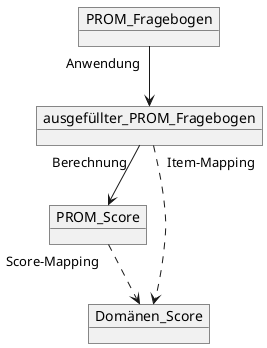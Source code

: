 @startuml
object PROM_Fragebogen
object ausgefüllter_PROM_Fragebogen
object PROM_Score 
object Domänen_Score

PROM_Fragebogen "Anwendung" --> ausgefüllter_PROM_Fragebogen 
ausgefüllter_PROM_Fragebogen "Berechnung" --> PROM_Score
ausgefüllter_PROM_Fragebogen "Item-Mapping" ...> Domänen_Score
PROM_Score "Score-Mapping" ..> Domänen_Score
@enduml